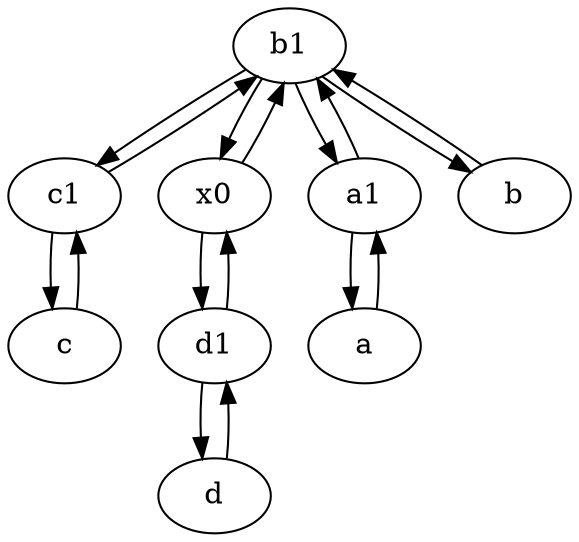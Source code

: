 digraph  {
	b1 [pos="45,20!"];
	c1 [pos="30,15!"];
	d1 [pos="25,30!"];
	a [pos="40,10!"];
	x0;
	a1 [pos="40,15!"];
	b [pos="50,20!"];
	c [pos="20,10!"];
	d [pos="20,30!"];
	c -> c1;
	a1 -> a;
	a -> a1;
	b1 -> a1;
	c1 -> b1;
	b1 -> b;
	b -> b1;
	b1 -> x0;
	a1 -> b1;
	d1 -> d;
	d -> d1;
	x0 -> b1;
	b1 -> c1;
	x0 -> d1;
	c1 -> c;
	d1 -> x0;

	}